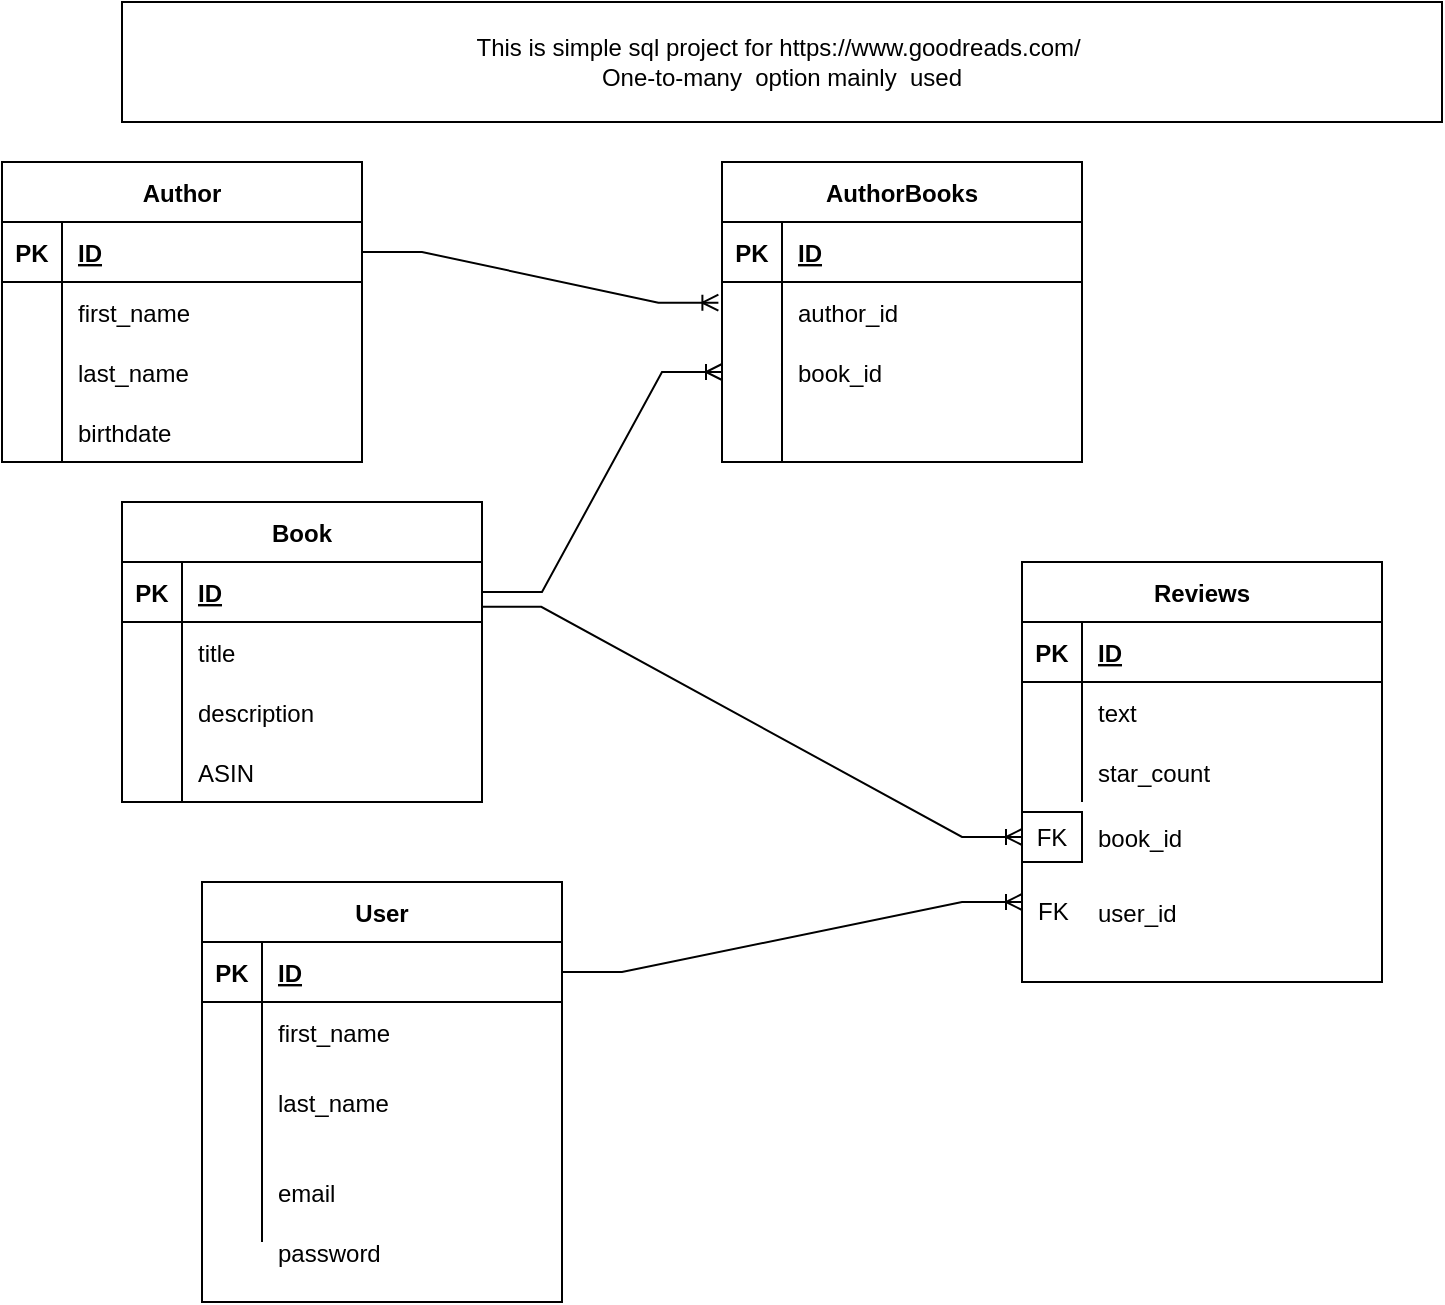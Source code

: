 <mxfile version="20.8.23" type="device"><diagram name="Page-1" id="w05_T6Wins6br2yxTHlP"><mxGraphModel dx="989" dy="549" grid="1" gridSize="10" guides="1" tooltips="1" connect="1" arrows="1" fold="1" page="1" pageScale="1" pageWidth="827" pageHeight="1169" math="0" shadow="0"><root><mxCell id="0"/><mxCell id="1" parent="0"/><mxCell id="80NXOsbXkZbOxyctAD8g-1" value="Book" style="shape=table;startSize=30;container=1;collapsible=1;childLayout=tableLayout;fixedRows=1;rowLines=0;fontStyle=1;align=center;resizeLast=1;" vertex="1" parent="1"><mxGeometry x="90" y="250" width="180" height="150" as="geometry"/></mxCell><mxCell id="80NXOsbXkZbOxyctAD8g-2" value="" style="shape=tableRow;horizontal=0;startSize=0;swimlaneHead=0;swimlaneBody=0;fillColor=none;collapsible=0;dropTarget=0;points=[[0,0.5],[1,0.5]];portConstraint=eastwest;top=0;left=0;right=0;bottom=1;" vertex="1" parent="80NXOsbXkZbOxyctAD8g-1"><mxGeometry y="30" width="180" height="30" as="geometry"/></mxCell><mxCell id="80NXOsbXkZbOxyctAD8g-3" value="PK" style="shape=partialRectangle;connectable=0;fillColor=none;top=0;left=0;bottom=0;right=0;fontStyle=1;overflow=hidden;" vertex="1" parent="80NXOsbXkZbOxyctAD8g-2"><mxGeometry width="30" height="30" as="geometry"><mxRectangle width="30" height="30" as="alternateBounds"/></mxGeometry></mxCell><mxCell id="80NXOsbXkZbOxyctAD8g-4" value="ID" style="shape=partialRectangle;connectable=0;fillColor=none;top=0;left=0;bottom=0;right=0;align=left;spacingLeft=6;fontStyle=5;overflow=hidden;" vertex="1" parent="80NXOsbXkZbOxyctAD8g-2"><mxGeometry x="30" width="150" height="30" as="geometry"><mxRectangle width="150" height="30" as="alternateBounds"/></mxGeometry></mxCell><mxCell id="80NXOsbXkZbOxyctAD8g-5" value="" style="shape=tableRow;horizontal=0;startSize=0;swimlaneHead=0;swimlaneBody=0;fillColor=none;collapsible=0;dropTarget=0;points=[[0,0.5],[1,0.5]];portConstraint=eastwest;top=0;left=0;right=0;bottom=0;" vertex="1" parent="80NXOsbXkZbOxyctAD8g-1"><mxGeometry y="60" width="180" height="30" as="geometry"/></mxCell><mxCell id="80NXOsbXkZbOxyctAD8g-6" value="" style="shape=partialRectangle;connectable=0;fillColor=none;top=0;left=0;bottom=0;right=0;editable=1;overflow=hidden;" vertex="1" parent="80NXOsbXkZbOxyctAD8g-5"><mxGeometry width="30" height="30" as="geometry"><mxRectangle width="30" height="30" as="alternateBounds"/></mxGeometry></mxCell><mxCell id="80NXOsbXkZbOxyctAD8g-7" value="title" style="shape=partialRectangle;connectable=0;fillColor=none;top=0;left=0;bottom=0;right=0;align=left;spacingLeft=6;overflow=hidden;" vertex="1" parent="80NXOsbXkZbOxyctAD8g-5"><mxGeometry x="30" width="150" height="30" as="geometry"><mxRectangle width="150" height="30" as="alternateBounds"/></mxGeometry></mxCell><mxCell id="80NXOsbXkZbOxyctAD8g-8" value="" style="shape=tableRow;horizontal=0;startSize=0;swimlaneHead=0;swimlaneBody=0;fillColor=none;collapsible=0;dropTarget=0;points=[[0,0.5],[1,0.5]];portConstraint=eastwest;top=0;left=0;right=0;bottom=0;" vertex="1" parent="80NXOsbXkZbOxyctAD8g-1"><mxGeometry y="90" width="180" height="30" as="geometry"/></mxCell><mxCell id="80NXOsbXkZbOxyctAD8g-9" value="" style="shape=partialRectangle;connectable=0;fillColor=none;top=0;left=0;bottom=0;right=0;editable=1;overflow=hidden;" vertex="1" parent="80NXOsbXkZbOxyctAD8g-8"><mxGeometry width="30" height="30" as="geometry"><mxRectangle width="30" height="30" as="alternateBounds"/></mxGeometry></mxCell><mxCell id="80NXOsbXkZbOxyctAD8g-10" value="description" style="shape=partialRectangle;connectable=0;fillColor=none;top=0;left=0;bottom=0;right=0;align=left;spacingLeft=6;overflow=hidden;" vertex="1" parent="80NXOsbXkZbOxyctAD8g-8"><mxGeometry x="30" width="150" height="30" as="geometry"><mxRectangle width="150" height="30" as="alternateBounds"/></mxGeometry></mxCell><mxCell id="80NXOsbXkZbOxyctAD8g-11" value="" style="shape=tableRow;horizontal=0;startSize=0;swimlaneHead=0;swimlaneBody=0;fillColor=none;collapsible=0;dropTarget=0;points=[[0,0.5],[1,0.5]];portConstraint=eastwest;top=0;left=0;right=0;bottom=0;" vertex="1" parent="80NXOsbXkZbOxyctAD8g-1"><mxGeometry y="120" width="180" height="30" as="geometry"/></mxCell><mxCell id="80NXOsbXkZbOxyctAD8g-12" value="" style="shape=partialRectangle;connectable=0;fillColor=none;top=0;left=0;bottom=0;right=0;editable=1;overflow=hidden;" vertex="1" parent="80NXOsbXkZbOxyctAD8g-11"><mxGeometry width="30" height="30" as="geometry"><mxRectangle width="30" height="30" as="alternateBounds"/></mxGeometry></mxCell><mxCell id="80NXOsbXkZbOxyctAD8g-13" value="ASIN" style="shape=partialRectangle;connectable=0;fillColor=none;top=0;left=0;bottom=0;right=0;align=left;spacingLeft=6;overflow=hidden;" vertex="1" parent="80NXOsbXkZbOxyctAD8g-11"><mxGeometry x="30" width="150" height="30" as="geometry"><mxRectangle width="150" height="30" as="alternateBounds"/></mxGeometry></mxCell><mxCell id="80NXOsbXkZbOxyctAD8g-18" value="Author" style="shape=table;startSize=30;container=1;collapsible=1;childLayout=tableLayout;fixedRows=1;rowLines=0;fontStyle=1;align=center;resizeLast=1;" vertex="1" parent="1"><mxGeometry x="30" y="80" width="180" height="150" as="geometry"/></mxCell><mxCell id="80NXOsbXkZbOxyctAD8g-19" value="" style="shape=tableRow;horizontal=0;startSize=0;swimlaneHead=0;swimlaneBody=0;fillColor=none;collapsible=0;dropTarget=0;points=[[0,0.5],[1,0.5]];portConstraint=eastwest;top=0;left=0;right=0;bottom=1;" vertex="1" parent="80NXOsbXkZbOxyctAD8g-18"><mxGeometry y="30" width="180" height="30" as="geometry"/></mxCell><mxCell id="80NXOsbXkZbOxyctAD8g-20" value="PK" style="shape=partialRectangle;connectable=0;fillColor=none;top=0;left=0;bottom=0;right=0;fontStyle=1;overflow=hidden;" vertex="1" parent="80NXOsbXkZbOxyctAD8g-19"><mxGeometry width="30" height="30" as="geometry"><mxRectangle width="30" height="30" as="alternateBounds"/></mxGeometry></mxCell><mxCell id="80NXOsbXkZbOxyctAD8g-21" value="ID" style="shape=partialRectangle;connectable=0;fillColor=none;top=0;left=0;bottom=0;right=0;align=left;spacingLeft=6;fontStyle=5;overflow=hidden;" vertex="1" parent="80NXOsbXkZbOxyctAD8g-19"><mxGeometry x="30" width="150" height="30" as="geometry"><mxRectangle width="150" height="30" as="alternateBounds"/></mxGeometry></mxCell><mxCell id="80NXOsbXkZbOxyctAD8g-22" value="" style="shape=tableRow;horizontal=0;startSize=0;swimlaneHead=0;swimlaneBody=0;fillColor=none;collapsible=0;dropTarget=0;points=[[0,0.5],[1,0.5]];portConstraint=eastwest;top=0;left=0;right=0;bottom=0;" vertex="1" parent="80NXOsbXkZbOxyctAD8g-18"><mxGeometry y="60" width="180" height="30" as="geometry"/></mxCell><mxCell id="80NXOsbXkZbOxyctAD8g-23" value="" style="shape=partialRectangle;connectable=0;fillColor=none;top=0;left=0;bottom=0;right=0;editable=1;overflow=hidden;" vertex="1" parent="80NXOsbXkZbOxyctAD8g-22"><mxGeometry width="30" height="30" as="geometry"><mxRectangle width="30" height="30" as="alternateBounds"/></mxGeometry></mxCell><mxCell id="80NXOsbXkZbOxyctAD8g-24" value="first_name" style="shape=partialRectangle;connectable=0;fillColor=none;top=0;left=0;bottom=0;right=0;align=left;spacingLeft=6;overflow=hidden;" vertex="1" parent="80NXOsbXkZbOxyctAD8g-22"><mxGeometry x="30" width="150" height="30" as="geometry"><mxRectangle width="150" height="30" as="alternateBounds"/></mxGeometry></mxCell><mxCell id="80NXOsbXkZbOxyctAD8g-25" value="" style="shape=tableRow;horizontal=0;startSize=0;swimlaneHead=0;swimlaneBody=0;fillColor=none;collapsible=0;dropTarget=0;points=[[0,0.5],[1,0.5]];portConstraint=eastwest;top=0;left=0;right=0;bottom=0;" vertex="1" parent="80NXOsbXkZbOxyctAD8g-18"><mxGeometry y="90" width="180" height="30" as="geometry"/></mxCell><mxCell id="80NXOsbXkZbOxyctAD8g-26" value="" style="shape=partialRectangle;connectable=0;fillColor=none;top=0;left=0;bottom=0;right=0;editable=1;overflow=hidden;" vertex="1" parent="80NXOsbXkZbOxyctAD8g-25"><mxGeometry width="30" height="30" as="geometry"><mxRectangle width="30" height="30" as="alternateBounds"/></mxGeometry></mxCell><mxCell id="80NXOsbXkZbOxyctAD8g-27" value="last_name" style="shape=partialRectangle;connectable=0;fillColor=none;top=0;left=0;bottom=0;right=0;align=left;spacingLeft=6;overflow=hidden;" vertex="1" parent="80NXOsbXkZbOxyctAD8g-25"><mxGeometry x="30" width="150" height="30" as="geometry"><mxRectangle width="150" height="30" as="alternateBounds"/></mxGeometry></mxCell><mxCell id="80NXOsbXkZbOxyctAD8g-28" value="" style="shape=tableRow;horizontal=0;startSize=0;swimlaneHead=0;swimlaneBody=0;fillColor=none;collapsible=0;dropTarget=0;points=[[0,0.5],[1,0.5]];portConstraint=eastwest;top=0;left=0;right=0;bottom=0;" vertex="1" parent="80NXOsbXkZbOxyctAD8g-18"><mxGeometry y="120" width="180" height="30" as="geometry"/></mxCell><mxCell id="80NXOsbXkZbOxyctAD8g-29" value="" style="shape=partialRectangle;connectable=0;fillColor=none;top=0;left=0;bottom=0;right=0;editable=1;overflow=hidden;" vertex="1" parent="80NXOsbXkZbOxyctAD8g-28"><mxGeometry width="30" height="30" as="geometry"><mxRectangle width="30" height="30" as="alternateBounds"/></mxGeometry></mxCell><mxCell id="80NXOsbXkZbOxyctAD8g-30" value="birthdate" style="shape=partialRectangle;connectable=0;fillColor=none;top=0;left=0;bottom=0;right=0;align=left;spacingLeft=6;overflow=hidden;" vertex="1" parent="80NXOsbXkZbOxyctAD8g-28"><mxGeometry x="30" width="150" height="30" as="geometry"><mxRectangle width="150" height="30" as="alternateBounds"/></mxGeometry></mxCell><mxCell id="80NXOsbXkZbOxyctAD8g-31" value="AuthorBooks" style="shape=table;startSize=30;container=1;collapsible=1;childLayout=tableLayout;fixedRows=1;rowLines=0;fontStyle=1;align=center;resizeLast=1;" vertex="1" parent="1"><mxGeometry x="390" y="80" width="180" height="150" as="geometry"/></mxCell><mxCell id="80NXOsbXkZbOxyctAD8g-32" value="" style="shape=tableRow;horizontal=0;startSize=0;swimlaneHead=0;swimlaneBody=0;fillColor=none;collapsible=0;dropTarget=0;points=[[0,0.5],[1,0.5]];portConstraint=eastwest;top=0;left=0;right=0;bottom=1;" vertex="1" parent="80NXOsbXkZbOxyctAD8g-31"><mxGeometry y="30" width="180" height="30" as="geometry"/></mxCell><mxCell id="80NXOsbXkZbOxyctAD8g-33" value="PK" style="shape=partialRectangle;connectable=0;fillColor=none;top=0;left=0;bottom=0;right=0;fontStyle=1;overflow=hidden;" vertex="1" parent="80NXOsbXkZbOxyctAD8g-32"><mxGeometry width="30" height="30" as="geometry"><mxRectangle width="30" height="30" as="alternateBounds"/></mxGeometry></mxCell><mxCell id="80NXOsbXkZbOxyctAD8g-34" value="ID" style="shape=partialRectangle;connectable=0;fillColor=none;top=0;left=0;bottom=0;right=0;align=left;spacingLeft=6;fontStyle=5;overflow=hidden;" vertex="1" parent="80NXOsbXkZbOxyctAD8g-32"><mxGeometry x="30" width="150" height="30" as="geometry"><mxRectangle width="150" height="30" as="alternateBounds"/></mxGeometry></mxCell><mxCell id="80NXOsbXkZbOxyctAD8g-35" value="" style="shape=tableRow;horizontal=0;startSize=0;swimlaneHead=0;swimlaneBody=0;fillColor=none;collapsible=0;dropTarget=0;points=[[0,0.5],[1,0.5]];portConstraint=eastwest;top=0;left=0;right=0;bottom=0;" vertex="1" parent="80NXOsbXkZbOxyctAD8g-31"><mxGeometry y="60" width="180" height="30" as="geometry"/></mxCell><mxCell id="80NXOsbXkZbOxyctAD8g-36" value="" style="shape=partialRectangle;connectable=0;fillColor=none;top=0;left=0;bottom=0;right=0;editable=1;overflow=hidden;" vertex="1" parent="80NXOsbXkZbOxyctAD8g-35"><mxGeometry width="30" height="30" as="geometry"><mxRectangle width="30" height="30" as="alternateBounds"/></mxGeometry></mxCell><mxCell id="80NXOsbXkZbOxyctAD8g-37" value="author_id" style="shape=partialRectangle;connectable=0;fillColor=none;top=0;left=0;bottom=0;right=0;align=left;spacingLeft=6;overflow=hidden;" vertex="1" parent="80NXOsbXkZbOxyctAD8g-35"><mxGeometry x="30" width="150" height="30" as="geometry"><mxRectangle width="150" height="30" as="alternateBounds"/></mxGeometry></mxCell><mxCell id="80NXOsbXkZbOxyctAD8g-38" value="" style="shape=tableRow;horizontal=0;startSize=0;swimlaneHead=0;swimlaneBody=0;fillColor=none;collapsible=0;dropTarget=0;points=[[0,0.5],[1,0.5]];portConstraint=eastwest;top=0;left=0;right=0;bottom=0;" vertex="1" parent="80NXOsbXkZbOxyctAD8g-31"><mxGeometry y="90" width="180" height="30" as="geometry"/></mxCell><mxCell id="80NXOsbXkZbOxyctAD8g-39" value="" style="shape=partialRectangle;connectable=0;fillColor=none;top=0;left=0;bottom=0;right=0;editable=1;overflow=hidden;" vertex="1" parent="80NXOsbXkZbOxyctAD8g-38"><mxGeometry width="30" height="30" as="geometry"><mxRectangle width="30" height="30" as="alternateBounds"/></mxGeometry></mxCell><mxCell id="80NXOsbXkZbOxyctAD8g-40" value="book_id" style="shape=partialRectangle;connectable=0;fillColor=none;top=0;left=0;bottom=0;right=0;align=left;spacingLeft=6;overflow=hidden;" vertex="1" parent="80NXOsbXkZbOxyctAD8g-38"><mxGeometry x="30" width="150" height="30" as="geometry"><mxRectangle width="150" height="30" as="alternateBounds"/></mxGeometry></mxCell><mxCell id="80NXOsbXkZbOxyctAD8g-41" value="" style="shape=tableRow;horizontal=0;startSize=0;swimlaneHead=0;swimlaneBody=0;fillColor=none;collapsible=0;dropTarget=0;points=[[0,0.5],[1,0.5]];portConstraint=eastwest;top=0;left=0;right=0;bottom=0;" vertex="1" parent="80NXOsbXkZbOxyctAD8g-31"><mxGeometry y="120" width="180" height="30" as="geometry"/></mxCell><mxCell id="80NXOsbXkZbOxyctAD8g-42" value="" style="shape=partialRectangle;connectable=0;fillColor=none;top=0;left=0;bottom=0;right=0;editable=1;overflow=hidden;" vertex="1" parent="80NXOsbXkZbOxyctAD8g-41"><mxGeometry width="30" height="30" as="geometry"><mxRectangle width="30" height="30" as="alternateBounds"/></mxGeometry></mxCell><mxCell id="80NXOsbXkZbOxyctAD8g-43" value="" style="shape=partialRectangle;connectable=0;fillColor=none;top=0;left=0;bottom=0;right=0;align=left;spacingLeft=6;overflow=hidden;" vertex="1" parent="80NXOsbXkZbOxyctAD8g-41"><mxGeometry x="30" width="150" height="30" as="geometry"><mxRectangle width="150" height="30" as="alternateBounds"/></mxGeometry></mxCell><mxCell id="80NXOsbXkZbOxyctAD8g-44" value="" style="edgeStyle=entityRelationEdgeStyle;fontSize=12;html=1;endArrow=ERoneToMany;rounded=0;entryX=-0.01;entryY=0.344;entryDx=0;entryDy=0;entryPerimeter=0;" edge="1" parent="1" source="80NXOsbXkZbOxyctAD8g-19" target="80NXOsbXkZbOxyctAD8g-35"><mxGeometry width="100" height="100" relative="1" as="geometry"><mxPoint x="320" y="500" as="sourcePoint"/><mxPoint x="420" y="400" as="targetPoint"/></mxGeometry></mxCell><mxCell id="80NXOsbXkZbOxyctAD8g-45" value="" style="edgeStyle=entityRelationEdgeStyle;fontSize=12;html=1;endArrow=ERoneToMany;rounded=0;" edge="1" parent="1" source="80NXOsbXkZbOxyctAD8g-2" target="80NXOsbXkZbOxyctAD8g-38"><mxGeometry width="100" height="100" relative="1" as="geometry"><mxPoint x="280" y="360" as="sourcePoint"/><mxPoint x="380" y="260" as="targetPoint"/></mxGeometry></mxCell><mxCell id="80NXOsbXkZbOxyctAD8g-75" value="" style="group" vertex="1" connectable="0" parent="1"><mxGeometry x="130" y="440" width="180" height="210" as="geometry"/></mxCell><mxCell id="80NXOsbXkZbOxyctAD8g-61" value="password" style="shape=partialRectangle;connectable=0;fillColor=none;top=0;left=0;bottom=0;right=0;align=left;spacingLeft=6;overflow=hidden;" vertex="1" parent="80NXOsbXkZbOxyctAD8g-75"><mxGeometry x="30" y="170" width="150" height="30" as="geometry"><mxRectangle width="150" height="30" as="alternateBounds"/></mxGeometry></mxCell><mxCell id="80NXOsbXkZbOxyctAD8g-62" value="User" style="shape=table;startSize=30;container=1;collapsible=1;childLayout=tableLayout;fixedRows=1;rowLines=0;fontStyle=1;align=center;resizeLast=1;" vertex="1" parent="80NXOsbXkZbOxyctAD8g-75"><mxGeometry width="180" height="210" as="geometry"/></mxCell><mxCell id="80NXOsbXkZbOxyctAD8g-63" value="" style="shape=tableRow;horizontal=0;startSize=0;swimlaneHead=0;swimlaneBody=0;fillColor=none;collapsible=0;dropTarget=0;points=[[0,0.5],[1,0.5]];portConstraint=eastwest;top=0;left=0;right=0;bottom=1;" vertex="1" parent="80NXOsbXkZbOxyctAD8g-62"><mxGeometry y="30" width="180" height="30" as="geometry"/></mxCell><mxCell id="80NXOsbXkZbOxyctAD8g-64" value="PK" style="shape=partialRectangle;connectable=0;fillColor=none;top=0;left=0;bottom=0;right=0;fontStyle=1;overflow=hidden;" vertex="1" parent="80NXOsbXkZbOxyctAD8g-63"><mxGeometry width="30.0" height="30" as="geometry"><mxRectangle width="30.0" height="30" as="alternateBounds"/></mxGeometry></mxCell><mxCell id="80NXOsbXkZbOxyctAD8g-65" value="ID" style="shape=partialRectangle;connectable=0;fillColor=none;top=0;left=0;bottom=0;right=0;align=left;spacingLeft=6;fontStyle=5;overflow=hidden;" vertex="1" parent="80NXOsbXkZbOxyctAD8g-63"><mxGeometry x="30.0" width="150.0" height="30" as="geometry"><mxRectangle width="150.0" height="30" as="alternateBounds"/></mxGeometry></mxCell><mxCell id="80NXOsbXkZbOxyctAD8g-66" value="" style="shape=tableRow;horizontal=0;startSize=0;swimlaneHead=0;swimlaneBody=0;fillColor=none;collapsible=0;dropTarget=0;points=[[0,0.5],[1,0.5]];portConstraint=eastwest;top=0;left=0;right=0;bottom=0;" vertex="1" parent="80NXOsbXkZbOxyctAD8g-62"><mxGeometry y="60" width="180" height="30" as="geometry"/></mxCell><mxCell id="80NXOsbXkZbOxyctAD8g-67" value="" style="shape=partialRectangle;connectable=0;fillColor=none;top=0;left=0;bottom=0;right=0;editable=1;overflow=hidden;" vertex="1" parent="80NXOsbXkZbOxyctAD8g-66"><mxGeometry width="30.0" height="30" as="geometry"><mxRectangle width="30.0" height="30" as="alternateBounds"/></mxGeometry></mxCell><mxCell id="80NXOsbXkZbOxyctAD8g-68" value="first_name" style="shape=partialRectangle;connectable=0;fillColor=none;top=0;left=0;bottom=0;right=0;align=left;spacingLeft=6;overflow=hidden;" vertex="1" parent="80NXOsbXkZbOxyctAD8g-66"><mxGeometry x="30.0" width="150.0" height="30" as="geometry"><mxRectangle width="150.0" height="30" as="alternateBounds"/></mxGeometry></mxCell><mxCell id="80NXOsbXkZbOxyctAD8g-69" value="" style="shape=tableRow;horizontal=0;startSize=0;swimlaneHead=0;swimlaneBody=0;fillColor=none;collapsible=0;dropTarget=0;points=[[0,0.5],[1,0.5]];portConstraint=eastwest;top=0;left=0;right=0;bottom=0;" vertex="1" parent="80NXOsbXkZbOxyctAD8g-62"><mxGeometry y="90" width="180" height="40" as="geometry"/></mxCell><mxCell id="80NXOsbXkZbOxyctAD8g-70" value="" style="shape=partialRectangle;connectable=0;fillColor=none;top=0;left=0;bottom=0;right=0;editable=1;overflow=hidden;" vertex="1" parent="80NXOsbXkZbOxyctAD8g-69"><mxGeometry width="30.0" height="40" as="geometry"><mxRectangle width="30.0" height="40" as="alternateBounds"/></mxGeometry></mxCell><mxCell id="80NXOsbXkZbOxyctAD8g-71" value="last_name" style="shape=partialRectangle;connectable=0;fillColor=none;top=0;left=0;bottom=0;right=0;align=left;spacingLeft=6;overflow=hidden;" vertex="1" parent="80NXOsbXkZbOxyctAD8g-69"><mxGeometry x="30.0" width="150.0" height="40" as="geometry"><mxRectangle width="150.0" height="40" as="alternateBounds"/></mxGeometry></mxCell><mxCell id="80NXOsbXkZbOxyctAD8g-72" value="" style="shape=tableRow;horizontal=0;startSize=0;swimlaneHead=0;swimlaneBody=0;fillColor=none;collapsible=0;dropTarget=0;points=[[0,0.5],[1,0.5]];portConstraint=eastwest;top=0;left=0;right=0;bottom=0;" vertex="1" parent="80NXOsbXkZbOxyctAD8g-62"><mxGeometry y="130" width="180" height="50" as="geometry"/></mxCell><mxCell id="80NXOsbXkZbOxyctAD8g-73" value="" style="shape=partialRectangle;connectable=0;fillColor=none;top=0;left=0;bottom=0;right=0;editable=1;overflow=hidden;" vertex="1" parent="80NXOsbXkZbOxyctAD8g-72"><mxGeometry width="30.0" height="50" as="geometry"><mxRectangle width="30.0" height="50" as="alternateBounds"/></mxGeometry></mxCell><mxCell id="80NXOsbXkZbOxyctAD8g-74" value="email" style="shape=partialRectangle;connectable=0;fillColor=none;top=0;left=0;bottom=0;right=0;align=left;spacingLeft=6;overflow=hidden;" vertex="1" parent="80NXOsbXkZbOxyctAD8g-72"><mxGeometry x="30.0" width="150.0" height="50" as="geometry"><mxRectangle width="150.0" height="50" as="alternateBounds"/></mxGeometry></mxCell><mxCell id="80NXOsbXkZbOxyctAD8g-94" value="" style="group" vertex="1" connectable="0" parent="1"><mxGeometry x="540" y="280" width="180" height="210" as="geometry"/></mxCell><mxCell id="80NXOsbXkZbOxyctAD8g-89" value="book_id" style="shape=partialRectangle;connectable=0;fillColor=none;top=0;left=0;bottom=0;right=0;align=left;spacingLeft=6;overflow=hidden;" vertex="1" parent="80NXOsbXkZbOxyctAD8g-94"><mxGeometry x="30" y="122.5" width="150" height="30" as="geometry"><mxRectangle width="150" height="30" as="alternateBounds"/></mxGeometry></mxCell><mxCell id="80NXOsbXkZbOxyctAD8g-90" value="FK" style="whiteSpace=wrap;html=1;" vertex="1" parent="80NXOsbXkZbOxyctAD8g-94"><mxGeometry y="125" width="30" height="25" as="geometry"/></mxCell><mxCell id="80NXOsbXkZbOxyctAD8g-98" value="" style="group" vertex="1" connectable="0" parent="80NXOsbXkZbOxyctAD8g-94"><mxGeometry width="180" height="210" as="geometry"/></mxCell><mxCell id="80NXOsbXkZbOxyctAD8g-76" value="Reviews" style="shape=table;startSize=30;container=1;collapsible=1;childLayout=tableLayout;fixedRows=1;rowLines=0;fontStyle=1;align=center;resizeLast=1;" vertex="1" parent="80NXOsbXkZbOxyctAD8g-98"><mxGeometry width="180" height="210" as="geometry"/></mxCell><mxCell id="80NXOsbXkZbOxyctAD8g-77" value="" style="shape=tableRow;horizontal=0;startSize=0;swimlaneHead=0;swimlaneBody=0;fillColor=none;collapsible=0;dropTarget=0;points=[[0,0.5],[1,0.5]];portConstraint=eastwest;top=0;left=0;right=0;bottom=1;" vertex="1" parent="80NXOsbXkZbOxyctAD8g-76"><mxGeometry y="30" width="180" height="30" as="geometry"/></mxCell><mxCell id="80NXOsbXkZbOxyctAD8g-78" value="PK" style="shape=partialRectangle;connectable=0;fillColor=none;top=0;left=0;bottom=0;right=0;fontStyle=1;overflow=hidden;" vertex="1" parent="80NXOsbXkZbOxyctAD8g-77"><mxGeometry width="30" height="30" as="geometry"><mxRectangle width="30" height="30" as="alternateBounds"/></mxGeometry></mxCell><mxCell id="80NXOsbXkZbOxyctAD8g-79" value="ID" style="shape=partialRectangle;connectable=0;fillColor=none;top=0;left=0;bottom=0;right=0;align=left;spacingLeft=6;fontStyle=5;overflow=hidden;" vertex="1" parent="80NXOsbXkZbOxyctAD8g-77"><mxGeometry x="30" width="150" height="30" as="geometry"><mxRectangle width="150" height="30" as="alternateBounds"/></mxGeometry></mxCell><mxCell id="80NXOsbXkZbOxyctAD8g-80" value="" style="shape=tableRow;horizontal=0;startSize=0;swimlaneHead=0;swimlaneBody=0;fillColor=none;collapsible=0;dropTarget=0;points=[[0,0.5],[1,0.5]];portConstraint=eastwest;top=0;left=0;right=0;bottom=0;" vertex="1" parent="80NXOsbXkZbOxyctAD8g-76"><mxGeometry y="60" width="180" height="30" as="geometry"/></mxCell><mxCell id="80NXOsbXkZbOxyctAD8g-81" value="" style="shape=partialRectangle;connectable=0;fillColor=none;top=0;left=0;bottom=0;right=0;editable=1;overflow=hidden;" vertex="1" parent="80NXOsbXkZbOxyctAD8g-80"><mxGeometry width="30" height="30" as="geometry"><mxRectangle width="30" height="30" as="alternateBounds"/></mxGeometry></mxCell><mxCell id="80NXOsbXkZbOxyctAD8g-82" value="text" style="shape=partialRectangle;connectable=0;fillColor=none;top=0;left=0;bottom=0;right=0;align=left;spacingLeft=6;overflow=hidden;" vertex="1" parent="80NXOsbXkZbOxyctAD8g-80"><mxGeometry x="30" width="150" height="30" as="geometry"><mxRectangle width="150" height="30" as="alternateBounds"/></mxGeometry></mxCell><mxCell id="80NXOsbXkZbOxyctAD8g-83" value="" style="shape=tableRow;horizontal=0;startSize=0;swimlaneHead=0;swimlaneBody=0;fillColor=none;collapsible=0;dropTarget=0;points=[[0,0.5],[1,0.5]];portConstraint=eastwest;top=0;left=0;right=0;bottom=0;" vertex="1" parent="80NXOsbXkZbOxyctAD8g-76"><mxGeometry y="90" width="180" height="30" as="geometry"/></mxCell><mxCell id="80NXOsbXkZbOxyctAD8g-84" value="" style="shape=partialRectangle;connectable=0;fillColor=none;top=0;left=0;bottom=0;right=0;editable=1;overflow=hidden;" vertex="1" parent="80NXOsbXkZbOxyctAD8g-83"><mxGeometry width="30" height="30" as="geometry"><mxRectangle width="30" height="30" as="alternateBounds"/></mxGeometry></mxCell><mxCell id="80NXOsbXkZbOxyctAD8g-85" value="star_count" style="shape=partialRectangle;connectable=0;fillColor=none;top=0;left=0;bottom=0;right=0;align=left;spacingLeft=6;overflow=hidden;" vertex="1" parent="80NXOsbXkZbOxyctAD8g-83"><mxGeometry x="30" width="150" height="30" as="geometry"><mxRectangle width="150" height="30" as="alternateBounds"/></mxGeometry></mxCell><mxCell id="80NXOsbXkZbOxyctAD8g-96" value="user_id" style="shape=partialRectangle;connectable=0;fillColor=none;top=0;left=0;bottom=0;right=0;align=left;spacingLeft=6;overflow=hidden;" vertex="1" parent="80NXOsbXkZbOxyctAD8g-98"><mxGeometry x="30" y="160" width="150" height="30" as="geometry"><mxRectangle width="150" height="30" as="alternateBounds"/></mxGeometry></mxCell><mxCell id="80NXOsbXkZbOxyctAD8g-97" value="FK" style="shape=partialRectangle;connectable=0;fillColor=none;top=0;left=0;bottom=0;right=0;align=left;spacingLeft=6;overflow=hidden;" vertex="1" parent="80NXOsbXkZbOxyctAD8g-98"><mxGeometry y="160" width="30" height="27.5" as="geometry"><mxRectangle width="150" height="30" as="alternateBounds"/></mxGeometry></mxCell><mxCell id="80NXOsbXkZbOxyctAD8g-95" value="" style="edgeStyle=entityRelationEdgeStyle;fontSize=12;html=1;endArrow=ERoneToMany;rounded=0;entryX=0;entryY=0.5;entryDx=0;entryDy=0;exitX=0.998;exitY=0.746;exitDx=0;exitDy=0;exitPerimeter=0;" edge="1" parent="1" source="80NXOsbXkZbOxyctAD8g-2" target="80NXOsbXkZbOxyctAD8g-90"><mxGeometry width="100" height="100" relative="1" as="geometry"><mxPoint x="220" y="310" as="sourcePoint"/><mxPoint x="380" y="280" as="targetPoint"/></mxGeometry></mxCell><mxCell id="80NXOsbXkZbOxyctAD8g-99" value="" style="edgeStyle=entityRelationEdgeStyle;fontSize=12;html=1;endArrow=ERoneToMany;rounded=0;exitX=1;exitY=0.5;exitDx=0;exitDy=0;" edge="1" parent="1" source="80NXOsbXkZbOxyctAD8g-63"><mxGeometry width="100" height="100" relative="1" as="geometry"><mxPoint x="400" y="540" as="sourcePoint"/><mxPoint x="540" y="450" as="targetPoint"/></mxGeometry></mxCell><mxCell id="80NXOsbXkZbOxyctAD8g-100" value="This is simple sql project for https://www.goodreads.com/&amp;nbsp;&lt;br&gt;One-to-many&amp;nbsp; option mainly&amp;nbsp; used" style="rounded=0;whiteSpace=wrap;html=1;" vertex="1" parent="1"><mxGeometry x="90" width="660" height="60" as="geometry"/></mxCell></root></mxGraphModel></diagram></mxfile>